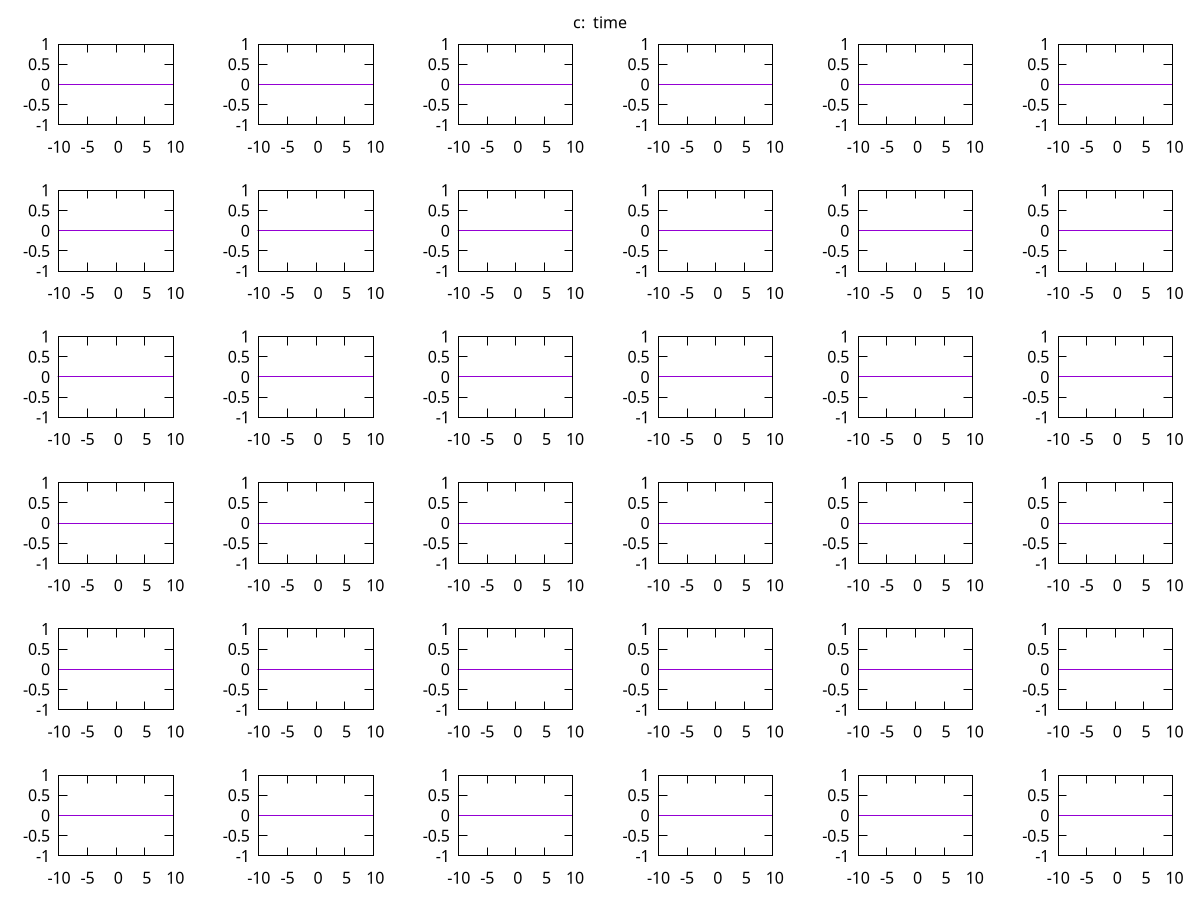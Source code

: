#!/usr/bin/gnuplot -c

n=ARG1
perf_metric=ARG2

set key off
set terminal pngcairo
set output sprintf("c%s_%s_time.png", n, perf_metric)

set multiplot layout 6,6 columnsfirst upwards title sprintf("c%s: %s time", n, perf_metric)

# i: Layout
# j: I/O layout
do for [i = 1:6] {
    do for [j = 1:6] {
        filename = sprintf("%s.%d.%d.%s_time", n, i, j, perf_metric)
        stats filename nooutput
        if (GPVAL_ERRNO) {
            # skip
            plot 0
            reset errors
        }
        else {
            #set title sprintf("%d / %d", i, j)
            plot filename using 1:2
        }
    }
}
